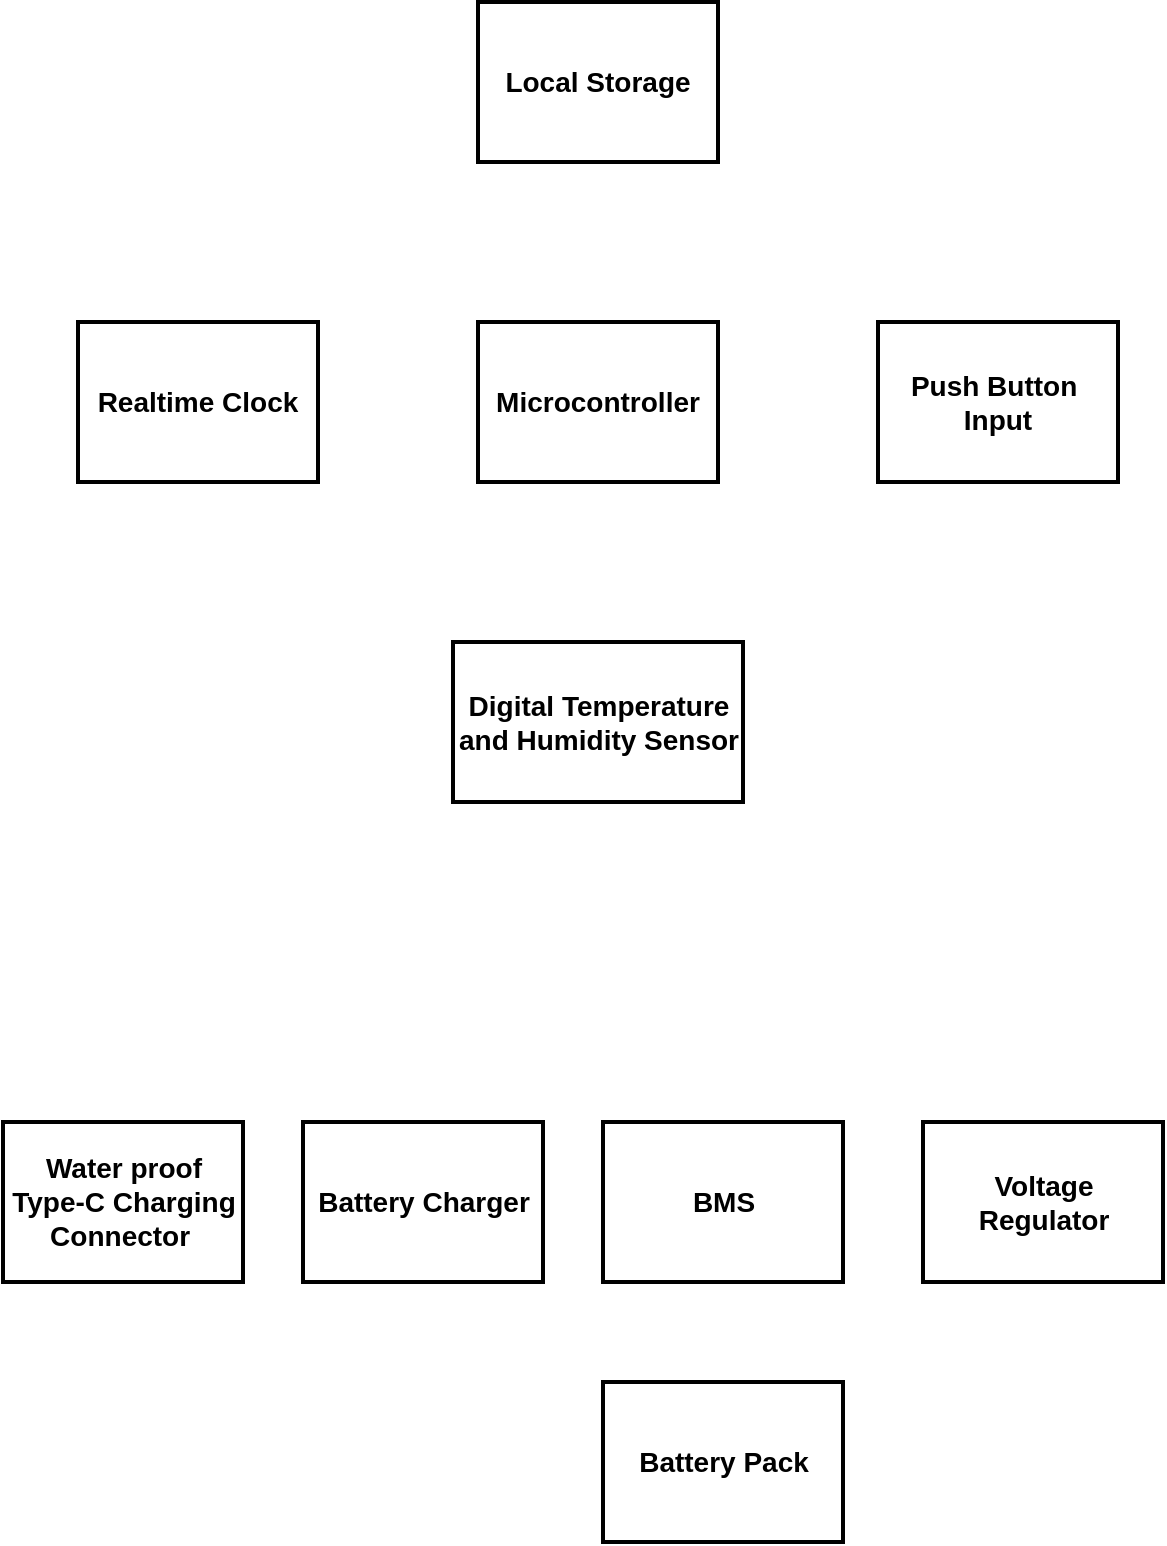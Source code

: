 <mxfile version="28.0.7">
  <diagram name="Page-1" id="oEDpu7QY2mqqvpC2ppyD">
    <mxGraphModel dx="815" dy="425" grid="1" gridSize="10" guides="1" tooltips="1" connect="1" arrows="1" fold="1" page="1" pageScale="1" pageWidth="850" pageHeight="1100" math="0" shadow="0">
      <root>
        <mxCell id="0" />
        <mxCell id="1" parent="0" />
        <mxCell id="xrvsUshUiSGQ0NTUIbD5-1" value="&lt;b&gt;&lt;font style=&quot;font-size: 14px;&quot;&gt;Microcontroller&lt;/font&gt;&lt;/b&gt;" style="rounded=0;whiteSpace=wrap;html=1;strokeWidth=2;" parent="1" vertex="1">
          <mxGeometry x="400" y="240" width="120" height="80" as="geometry" />
        </mxCell>
        <mxCell id="xrvsUshUiSGQ0NTUIbD5-2" value="&lt;b&gt;&lt;font style=&quot;font-size: 14px;&quot;&gt;Digital Temperature and Humidity Sensor&lt;/font&gt;&lt;/b&gt;" style="rounded=0;whiteSpace=wrap;html=1;strokeWidth=2;" parent="1" vertex="1">
          <mxGeometry x="387.5" y="400" width="145" height="80" as="geometry" />
        </mxCell>
        <mxCell id="xrvsUshUiSGQ0NTUIbD5-3" value="&lt;b&gt;&lt;font style=&quot;font-size: 14px;&quot;&gt;Local Storage&lt;/font&gt;&lt;/b&gt;" style="rounded=0;whiteSpace=wrap;html=1;strokeWidth=2;" parent="1" vertex="1">
          <mxGeometry x="400" y="80" width="120" height="80" as="geometry" />
        </mxCell>
        <mxCell id="xrvsUshUiSGQ0NTUIbD5-4" value="&lt;b&gt;&lt;font style=&quot;font-size: 14px;&quot;&gt;Realtime Clock&lt;/font&gt;&lt;/b&gt;" style="rounded=0;whiteSpace=wrap;html=1;strokeWidth=2;" parent="1" vertex="1">
          <mxGeometry x="200" y="240" width="120" height="80" as="geometry" />
        </mxCell>
        <mxCell id="xrvsUshUiSGQ0NTUIbD5-5" value="&lt;b&gt;&lt;font style=&quot;font-size: 14px;&quot;&gt;Push Button&amp;nbsp;&lt;/font&gt;&lt;/b&gt;&lt;div&gt;&lt;b&gt;&lt;font style=&quot;font-size: 14px;&quot;&gt;Input&lt;/font&gt;&lt;/b&gt;&lt;/div&gt;" style="rounded=0;whiteSpace=wrap;html=1;strokeWidth=2;" parent="1" vertex="1">
          <mxGeometry x="600" y="240" width="120" height="80" as="geometry" />
        </mxCell>
        <mxCell id="xrvsUshUiSGQ0NTUIbD5-6" value="&lt;b&gt;&lt;font style=&quot;font-size: 14px;&quot;&gt;Battery Charger&lt;/font&gt;&lt;/b&gt;" style="rounded=0;whiteSpace=wrap;html=1;strokeWidth=2;" parent="1" vertex="1">
          <mxGeometry x="312.5" y="640" width="120" height="80" as="geometry" />
        </mxCell>
        <mxCell id="xrvsUshUiSGQ0NTUIbD5-7" value="&lt;b&gt;&lt;font style=&quot;font-size: 14px;&quot;&gt;BMS&lt;/font&gt;&lt;/b&gt;" style="rounded=0;whiteSpace=wrap;html=1;strokeWidth=2;" parent="1" vertex="1">
          <mxGeometry x="462.5" y="640" width="120" height="80" as="geometry" />
        </mxCell>
        <mxCell id="xrvsUshUiSGQ0NTUIbD5-8" value="&lt;b&gt;&lt;font style=&quot;font-size: 14px;&quot;&gt;Battery Pack&lt;/font&gt;&lt;/b&gt;" style="rounded=0;whiteSpace=wrap;html=1;strokeWidth=2;" parent="1" vertex="1">
          <mxGeometry x="462.5" y="770" width="120" height="80" as="geometry" />
        </mxCell>
        <mxCell id="xrvsUshUiSGQ0NTUIbD5-9" value="&lt;b&gt;&lt;font style=&quot;font-size: 14px;&quot;&gt;Voltage Regulator&lt;/font&gt;&lt;/b&gt;" style="rounded=0;whiteSpace=wrap;html=1;strokeWidth=2;" parent="1" vertex="1">
          <mxGeometry x="622.5" y="640" width="120" height="80" as="geometry" />
        </mxCell>
        <mxCell id="xrvsUshUiSGQ0NTUIbD5-10" value="&lt;b&gt;&lt;font style=&quot;font-size: 14px;&quot;&gt;Water proof Type-C Charging Connector&amp;nbsp;&lt;/font&gt;&lt;/b&gt;" style="rounded=0;whiteSpace=wrap;html=1;strokeWidth=2;" parent="1" vertex="1">
          <mxGeometry x="162.5" y="640" width="120" height="80" as="geometry" />
        </mxCell>
      </root>
    </mxGraphModel>
  </diagram>
</mxfile>
